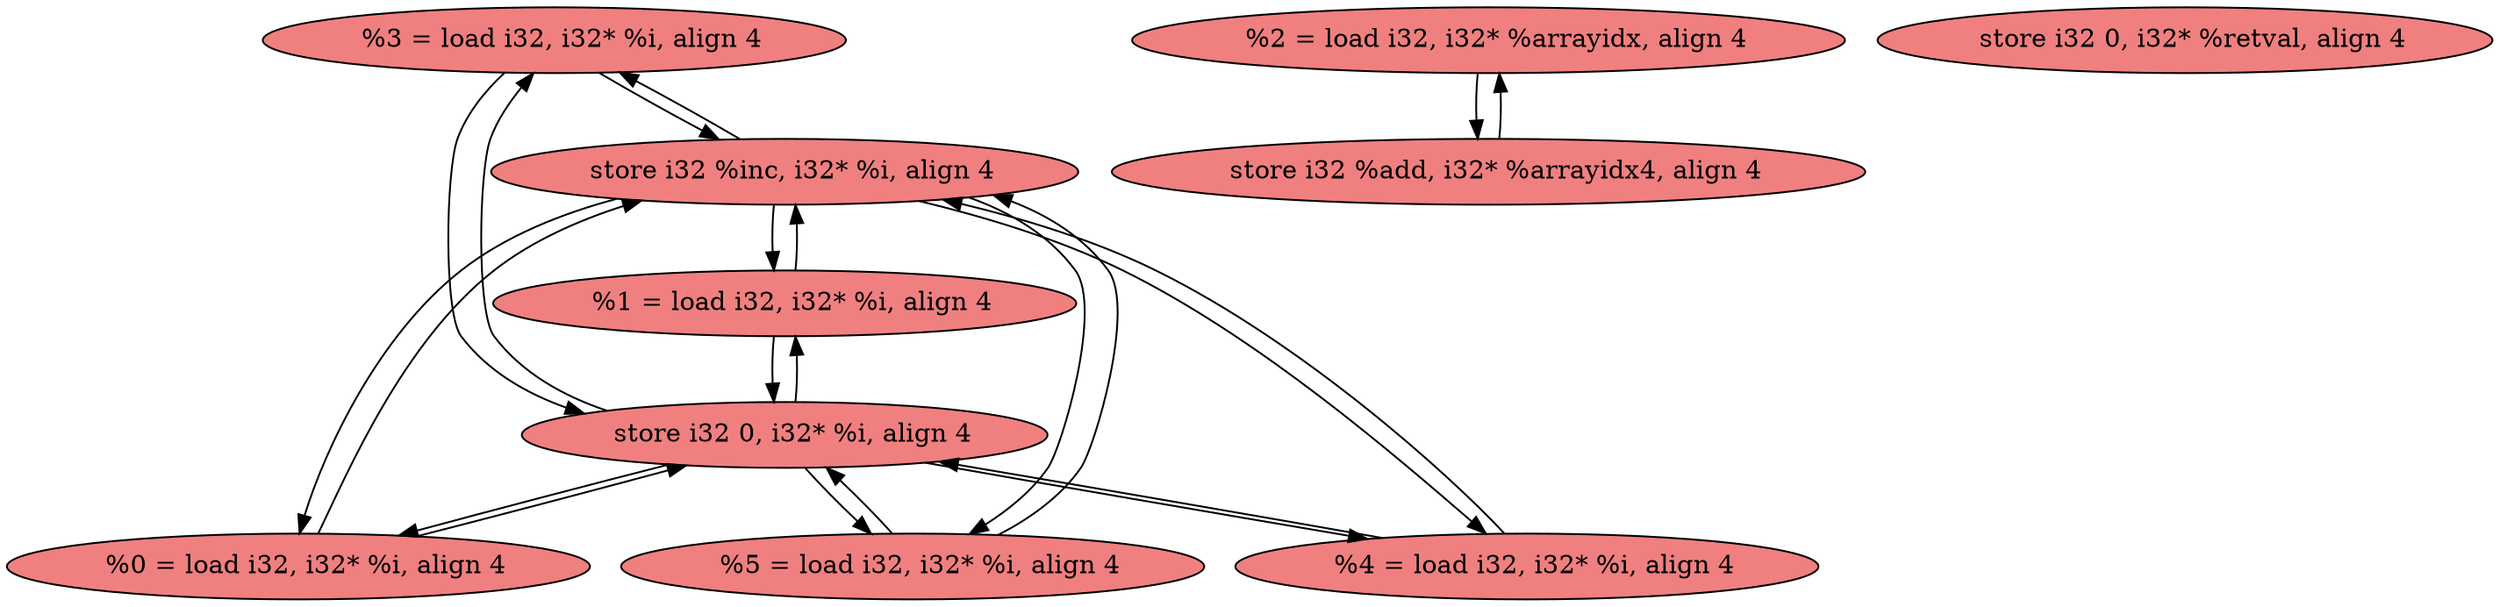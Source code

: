 
digraph G {


node9 [fillcolor=lightcoral,label="  %3 = load i32, i32* %i, align 4",shape=ellipse,style=filled ]
node7 [fillcolor=lightcoral,label="  %0 = load i32, i32* %i, align 4",shape=ellipse,style=filled ]
node6 [fillcolor=lightcoral,label="  %2 = load i32, i32* %arrayidx, align 4",shape=ellipse,style=filled ]
node1 [fillcolor=lightcoral,label="  %5 = load i32, i32* %i, align 4",shape=ellipse,style=filled ]
node2 [fillcolor=lightcoral,label="  store i32 %add, i32* %arrayidx4, align 4",shape=ellipse,style=filled ]
node3 [fillcolor=lightcoral,label="  %4 = load i32, i32* %i, align 4",shape=ellipse,style=filled ]
node0 [fillcolor=lightcoral,label="  store i32 %inc, i32* %i, align 4",shape=ellipse,style=filled ]
node8 [fillcolor=lightcoral,label="  %1 = load i32, i32* %i, align 4",shape=ellipse,style=filled ]
node4 [fillcolor=lightcoral,label="  store i32 0, i32* %i, align 4",shape=ellipse,style=filled ]
node5 [fillcolor=lightcoral,label="  store i32 0, i32* %retval, align 4",shape=ellipse,style=filled ]

node3->node0 [ ]
node0->node3 [ ]
node0->node9 [ ]
node2->node6 [ ]
node4->node1 [ ]
node1->node4 [ ]
node9->node0 [ ]
node3->node4 [ ]
node4->node3 [ ]
node0->node1 [ ]
node1->node0 [ ]
node4->node9 [ ]
node4->node8 [ ]
node9->node4 [ ]
node4->node7 [ ]
node0->node7 [ ]
node8->node4 [ ]
node7->node0 [ ]
node0->node8 [ ]
node6->node2 [ ]
node7->node4 [ ]
node8->node0 [ ]


}

